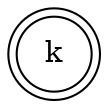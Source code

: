 digraph {   
    node [shape = doublecircle, color = black] k ;
    node [shape = circle];
    node [color= black];
    k;	
}